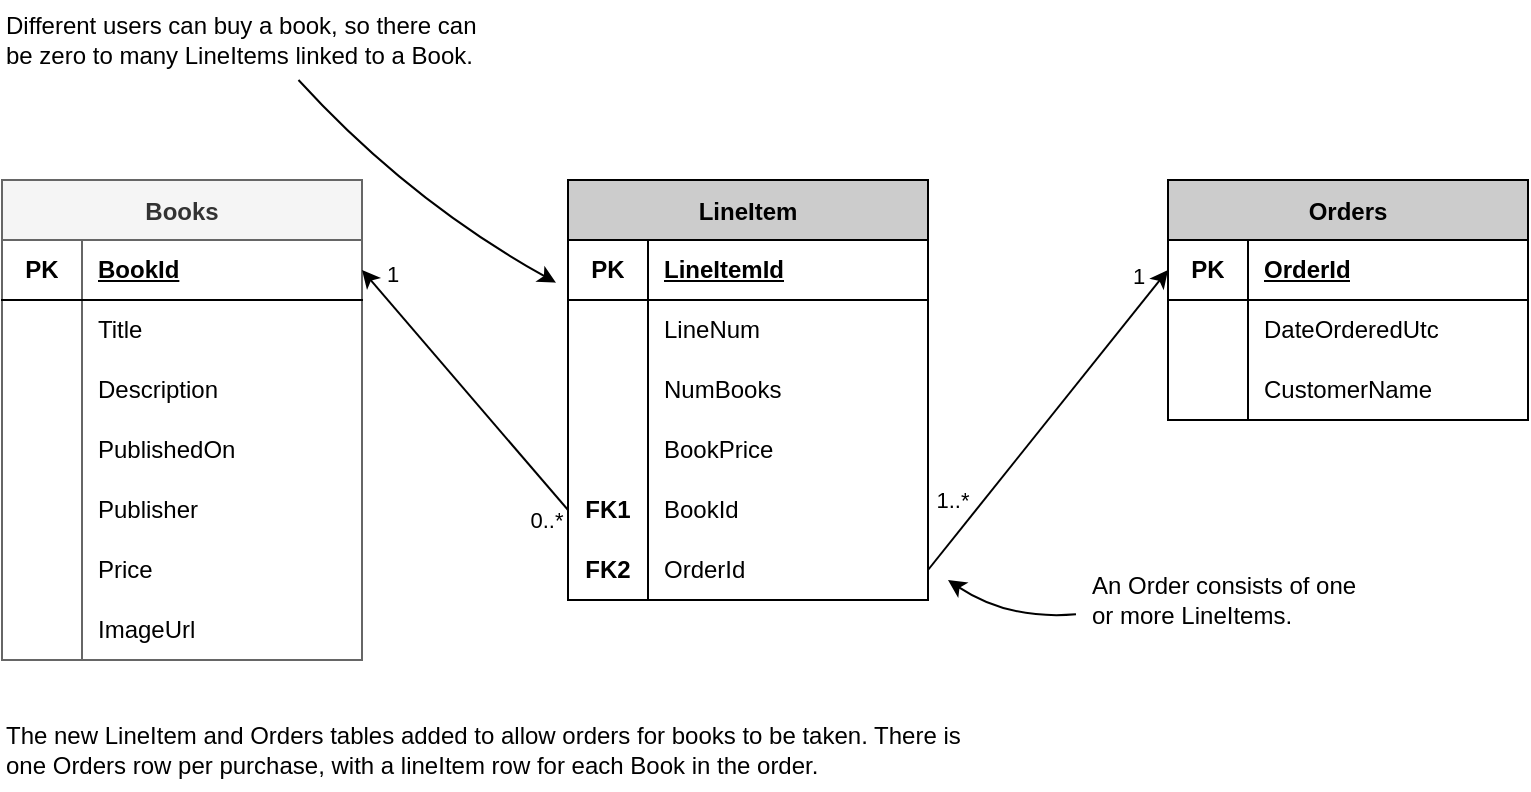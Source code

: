 <mxfile version="20.7.4" type="device"><diagram id="ahAyE9eUKxN_0jiChCt0" name="Sayfa -1"><mxGraphModel dx="1018" dy="1858" grid="1" gridSize="10" guides="1" tooltips="1" connect="1" arrows="1" fold="1" page="1" pageScale="1" pageWidth="827" pageHeight="1169" math="0" shadow="0"><root><mxCell id="0"/><mxCell id="1" parent="0"/><mxCell id="WRI9FLF1ScG3f28vDz3i-1" value="Books" style="shape=table;startSize=30;container=1;collapsible=0;childLayout=tableLayout;fixedRows=1;rowLines=0;fontStyle=1;fillColor=#f5f5f5;fontColor=#333333;strokeColor=#666666;" vertex="1" parent="1"><mxGeometry x="17" y="240" width="180" height="240" as="geometry"/></mxCell><mxCell id="WRI9FLF1ScG3f28vDz3i-2" value="" style="shape=tableRow;horizontal=0;startSize=0;swimlaneHead=0;swimlaneBody=0;top=0;left=0;bottom=0;right=0;collapsible=0;dropTarget=0;fillColor=none;points=[[0,0.5],[1,0.5]];portConstraint=eastwest;" vertex="1" parent="WRI9FLF1ScG3f28vDz3i-1"><mxGeometry y="30" width="180" height="30" as="geometry"/></mxCell><mxCell id="WRI9FLF1ScG3f28vDz3i-3" value="PK" style="shape=partialRectangle;html=1;whiteSpace=wrap;connectable=0;fillColor=none;top=0;left=0;bottom=1;right=0;overflow=hidden;pointerEvents=1;strokeColor=default;fontStyle=1" vertex="1" parent="WRI9FLF1ScG3f28vDz3i-2"><mxGeometry width="40" height="30" as="geometry"><mxRectangle width="40" height="30" as="alternateBounds"/></mxGeometry></mxCell><mxCell id="WRI9FLF1ScG3f28vDz3i-4" value="BookId" style="shape=partialRectangle;connectable=0;fillColor=none;top=0;left=0;bottom=1;right=0;align=left;spacingLeft=6;overflow=hidden;strokeColor=default;perimeterSpacing=0;shadow=0;labelBorderColor=none;whiteSpace=wrap;html=1;labelBackgroundColor=none;fontStyle=5" vertex="1" parent="WRI9FLF1ScG3f28vDz3i-2"><mxGeometry x="40" width="140" height="30" as="geometry"><mxRectangle width="140" height="30" as="alternateBounds"/></mxGeometry></mxCell><mxCell id="WRI9FLF1ScG3f28vDz3i-5" style="shape=tableRow;horizontal=0;startSize=0;swimlaneHead=0;swimlaneBody=0;top=0;left=0;bottom=0;right=0;collapsible=0;dropTarget=0;fillColor=none;points=[[0,0.5],[1,0.5]];portConstraint=eastwest;" vertex="1" parent="WRI9FLF1ScG3f28vDz3i-1"><mxGeometry y="60" width="180" height="30" as="geometry"/></mxCell><mxCell id="WRI9FLF1ScG3f28vDz3i-6" style="shape=partialRectangle;html=1;whiteSpace=wrap;connectable=0;fillColor=none;top=0;left=0;bottom=0;right=0;overflow=hidden;" vertex="1" parent="WRI9FLF1ScG3f28vDz3i-5"><mxGeometry width="40" height="30" as="geometry"><mxRectangle width="40" height="30" as="alternateBounds"/></mxGeometry></mxCell><mxCell id="WRI9FLF1ScG3f28vDz3i-7" value="Title" style="shape=partialRectangle;html=1;whiteSpace=wrap;connectable=0;fillColor=none;top=0;left=0;bottom=0;right=0;align=left;spacingLeft=6;overflow=hidden;" vertex="1" parent="WRI9FLF1ScG3f28vDz3i-5"><mxGeometry x="40" width="140" height="30" as="geometry"><mxRectangle width="140" height="30" as="alternateBounds"/></mxGeometry></mxCell><mxCell id="WRI9FLF1ScG3f28vDz3i-8" style="shape=tableRow;horizontal=0;startSize=0;swimlaneHead=0;swimlaneBody=0;top=0;left=0;bottom=0;right=0;collapsible=0;dropTarget=0;fillColor=none;points=[[0,0.5],[1,0.5]];portConstraint=eastwest;" vertex="1" parent="WRI9FLF1ScG3f28vDz3i-1"><mxGeometry y="90" width="180" height="30" as="geometry"/></mxCell><mxCell id="WRI9FLF1ScG3f28vDz3i-9" style="shape=partialRectangle;html=1;whiteSpace=wrap;connectable=0;fillColor=none;top=0;left=0;bottom=0;right=0;overflow=hidden;" vertex="1" parent="WRI9FLF1ScG3f28vDz3i-8"><mxGeometry width="40" height="30" as="geometry"><mxRectangle width="40" height="30" as="alternateBounds"/></mxGeometry></mxCell><mxCell id="WRI9FLF1ScG3f28vDz3i-10" value="Description" style="shape=partialRectangle;html=1;whiteSpace=wrap;connectable=0;fillColor=none;top=0;left=0;bottom=0;right=0;align=left;spacingLeft=6;overflow=hidden;" vertex="1" parent="WRI9FLF1ScG3f28vDz3i-8"><mxGeometry x="40" width="140" height="30" as="geometry"><mxRectangle width="140" height="30" as="alternateBounds"/></mxGeometry></mxCell><mxCell id="WRI9FLF1ScG3f28vDz3i-11" style="shape=tableRow;horizontal=0;startSize=0;swimlaneHead=0;swimlaneBody=0;top=0;left=0;bottom=0;right=0;collapsible=0;dropTarget=0;fillColor=none;points=[[0,0.5],[1,0.5]];portConstraint=eastwest;" vertex="1" parent="WRI9FLF1ScG3f28vDz3i-1"><mxGeometry y="120" width="180" height="30" as="geometry"/></mxCell><mxCell id="WRI9FLF1ScG3f28vDz3i-12" style="shape=partialRectangle;html=1;whiteSpace=wrap;connectable=0;fillColor=none;top=0;left=0;bottom=0;right=0;overflow=hidden;" vertex="1" parent="WRI9FLF1ScG3f28vDz3i-11"><mxGeometry width="40" height="30" as="geometry"><mxRectangle width="40" height="30" as="alternateBounds"/></mxGeometry></mxCell><mxCell id="WRI9FLF1ScG3f28vDz3i-13" value="PublishedOn" style="shape=partialRectangle;html=1;whiteSpace=wrap;connectable=0;fillColor=none;top=0;left=0;bottom=0;right=0;align=left;spacingLeft=6;overflow=hidden;" vertex="1" parent="WRI9FLF1ScG3f28vDz3i-11"><mxGeometry x="40" width="140" height="30" as="geometry"><mxRectangle width="140" height="30" as="alternateBounds"/></mxGeometry></mxCell><mxCell id="WRI9FLF1ScG3f28vDz3i-14" value="" style="shape=tableRow;horizontal=0;startSize=0;swimlaneHead=0;swimlaneBody=0;top=0;left=0;bottom=0;right=0;collapsible=0;dropTarget=0;fillColor=none;points=[[0,0.5],[1,0.5]];portConstraint=eastwest;" vertex="1" parent="WRI9FLF1ScG3f28vDz3i-1"><mxGeometry y="150" width="180" height="30" as="geometry"/></mxCell><mxCell id="WRI9FLF1ScG3f28vDz3i-15" value="" style="shape=partialRectangle;html=1;whiteSpace=wrap;connectable=0;fillColor=none;top=0;left=0;bottom=0;right=0;overflow=hidden;" vertex="1" parent="WRI9FLF1ScG3f28vDz3i-14"><mxGeometry width="40" height="30" as="geometry"><mxRectangle width="40" height="30" as="alternateBounds"/></mxGeometry></mxCell><mxCell id="WRI9FLF1ScG3f28vDz3i-16" value="Publisher" style="shape=partialRectangle;html=1;whiteSpace=wrap;connectable=0;fillColor=none;top=0;left=0;bottom=0;right=0;align=left;spacingLeft=6;overflow=hidden;" vertex="1" parent="WRI9FLF1ScG3f28vDz3i-14"><mxGeometry x="40" width="140" height="30" as="geometry"><mxRectangle width="140" height="30" as="alternateBounds"/></mxGeometry></mxCell><mxCell id="WRI9FLF1ScG3f28vDz3i-33" style="shape=tableRow;horizontal=0;startSize=0;swimlaneHead=0;swimlaneBody=0;top=0;left=0;bottom=0;right=0;collapsible=0;dropTarget=0;fillColor=none;points=[[0,0.5],[1,0.5]];portConstraint=eastwest;" vertex="1" parent="WRI9FLF1ScG3f28vDz3i-1"><mxGeometry y="180" width="180" height="30" as="geometry"/></mxCell><mxCell id="WRI9FLF1ScG3f28vDz3i-34" style="shape=partialRectangle;html=1;whiteSpace=wrap;connectable=0;fillColor=none;top=0;left=0;bottom=0;right=0;overflow=hidden;" vertex="1" parent="WRI9FLF1ScG3f28vDz3i-33"><mxGeometry width="40" height="30" as="geometry"><mxRectangle width="40" height="30" as="alternateBounds"/></mxGeometry></mxCell><mxCell id="WRI9FLF1ScG3f28vDz3i-35" value="Price" style="shape=partialRectangle;html=1;whiteSpace=wrap;connectable=0;fillColor=none;top=0;left=0;bottom=0;right=0;align=left;spacingLeft=6;overflow=hidden;" vertex="1" parent="WRI9FLF1ScG3f28vDz3i-33"><mxGeometry x="40" width="140" height="30" as="geometry"><mxRectangle width="140" height="30" as="alternateBounds"/></mxGeometry></mxCell><mxCell id="WRI9FLF1ScG3f28vDz3i-36" style="shape=tableRow;horizontal=0;startSize=0;swimlaneHead=0;swimlaneBody=0;top=0;left=0;bottom=0;right=0;collapsible=0;dropTarget=0;fillColor=none;points=[[0,0.5],[1,0.5]];portConstraint=eastwest;" vertex="1" parent="WRI9FLF1ScG3f28vDz3i-1"><mxGeometry y="210" width="180" height="30" as="geometry"/></mxCell><mxCell id="WRI9FLF1ScG3f28vDz3i-37" style="shape=partialRectangle;html=1;whiteSpace=wrap;connectable=0;fillColor=none;top=0;left=0;bottom=0;right=0;overflow=hidden;" vertex="1" parent="WRI9FLF1ScG3f28vDz3i-36"><mxGeometry width="40" height="30" as="geometry"><mxRectangle width="40" height="30" as="alternateBounds"/></mxGeometry></mxCell><mxCell id="WRI9FLF1ScG3f28vDz3i-38" value="ImageUrl" style="shape=partialRectangle;html=1;whiteSpace=wrap;connectable=0;fillColor=none;top=0;left=0;bottom=0;right=0;align=left;spacingLeft=6;overflow=hidden;" vertex="1" parent="WRI9FLF1ScG3f28vDz3i-36"><mxGeometry x="40" width="140" height="30" as="geometry"><mxRectangle width="140" height="30" as="alternateBounds"/></mxGeometry></mxCell><mxCell id="WRI9FLF1ScG3f28vDz3i-17" value="LineItem" style="shape=table;startSize=30;container=1;collapsible=0;childLayout=tableLayout;fixedRows=1;rowLines=0;fontStyle=1;fillColor=#CCCCCC;" vertex="1" parent="1"><mxGeometry x="300" y="240" width="180" height="210" as="geometry"/></mxCell><mxCell id="WRI9FLF1ScG3f28vDz3i-18" value="" style="shape=tableRow;horizontal=0;startSize=0;swimlaneHead=0;swimlaneBody=0;top=0;left=0;bottom=0;right=0;collapsible=0;dropTarget=0;fillColor=none;points=[[0,0.5],[1,0.5]];portConstraint=eastwest;" vertex="1" parent="WRI9FLF1ScG3f28vDz3i-17"><mxGeometry y="30" width="180" height="30" as="geometry"/></mxCell><mxCell id="WRI9FLF1ScG3f28vDz3i-19" value="PK" style="shape=partialRectangle;html=1;whiteSpace=wrap;connectable=0;fillColor=none;top=0;left=0;bottom=1;right=0;overflow=hidden;pointerEvents=1;strokeColor=default;fontStyle=1" vertex="1" parent="WRI9FLF1ScG3f28vDz3i-18"><mxGeometry width="40" height="30" as="geometry"><mxRectangle width="40" height="30" as="alternateBounds"/></mxGeometry></mxCell><mxCell id="WRI9FLF1ScG3f28vDz3i-20" value="LineItemId" style="shape=partialRectangle;connectable=0;fillColor=none;top=0;left=0;bottom=1;right=0;align=left;spacingLeft=6;overflow=hidden;strokeColor=default;perimeterSpacing=0;shadow=0;labelBorderColor=none;whiteSpace=wrap;html=1;labelBackgroundColor=none;fontStyle=5" vertex="1" parent="WRI9FLF1ScG3f28vDz3i-18"><mxGeometry x="40" width="140" height="30" as="geometry"><mxRectangle width="140" height="30" as="alternateBounds"/></mxGeometry></mxCell><mxCell id="WRI9FLF1ScG3f28vDz3i-21" style="shape=tableRow;horizontal=0;startSize=0;swimlaneHead=0;swimlaneBody=0;top=0;left=0;bottom=0;right=0;collapsible=0;dropTarget=0;fillColor=none;points=[[0,0.5],[1,0.5]];portConstraint=eastwest;" vertex="1" parent="WRI9FLF1ScG3f28vDz3i-17"><mxGeometry y="60" width="180" height="30" as="geometry"/></mxCell><mxCell id="WRI9FLF1ScG3f28vDz3i-22" style="shape=partialRectangle;html=1;whiteSpace=wrap;connectable=0;fillColor=none;top=0;left=0;bottom=0;right=0;overflow=hidden;" vertex="1" parent="WRI9FLF1ScG3f28vDz3i-21"><mxGeometry width="40" height="30" as="geometry"><mxRectangle width="40" height="30" as="alternateBounds"/></mxGeometry></mxCell><mxCell id="WRI9FLF1ScG3f28vDz3i-23" value="LineNum" style="shape=partialRectangle;html=1;whiteSpace=wrap;connectable=0;fillColor=none;top=0;left=0;bottom=0;right=0;align=left;spacingLeft=6;overflow=hidden;" vertex="1" parent="WRI9FLF1ScG3f28vDz3i-21"><mxGeometry x="40" width="140" height="30" as="geometry"><mxRectangle width="140" height="30" as="alternateBounds"/></mxGeometry></mxCell><mxCell id="WRI9FLF1ScG3f28vDz3i-24" style="shape=tableRow;horizontal=0;startSize=0;swimlaneHead=0;swimlaneBody=0;top=0;left=0;bottom=0;right=0;collapsible=0;dropTarget=0;fillColor=none;points=[[0,0.5],[1,0.5]];portConstraint=eastwest;" vertex="1" parent="WRI9FLF1ScG3f28vDz3i-17"><mxGeometry y="90" width="180" height="30" as="geometry"/></mxCell><mxCell id="WRI9FLF1ScG3f28vDz3i-25" style="shape=partialRectangle;html=1;whiteSpace=wrap;connectable=0;fillColor=none;top=0;left=0;bottom=0;right=0;overflow=hidden;" vertex="1" parent="WRI9FLF1ScG3f28vDz3i-24"><mxGeometry width="40" height="30" as="geometry"><mxRectangle width="40" height="30" as="alternateBounds"/></mxGeometry></mxCell><mxCell id="WRI9FLF1ScG3f28vDz3i-26" value="NumBooks" style="shape=partialRectangle;html=1;whiteSpace=wrap;connectable=0;fillColor=none;top=0;left=0;bottom=0;right=0;align=left;spacingLeft=6;overflow=hidden;" vertex="1" parent="WRI9FLF1ScG3f28vDz3i-24"><mxGeometry x="40" width="140" height="30" as="geometry"><mxRectangle width="140" height="30" as="alternateBounds"/></mxGeometry></mxCell><mxCell id="WRI9FLF1ScG3f28vDz3i-27" style="shape=tableRow;horizontal=0;startSize=0;swimlaneHead=0;swimlaneBody=0;top=0;left=0;bottom=0;right=0;collapsible=0;dropTarget=0;fillColor=none;points=[[0,0.5],[1,0.5]];portConstraint=eastwest;" vertex="1" parent="WRI9FLF1ScG3f28vDz3i-17"><mxGeometry y="120" width="180" height="30" as="geometry"/></mxCell><mxCell id="WRI9FLF1ScG3f28vDz3i-28" style="shape=partialRectangle;html=1;whiteSpace=wrap;connectable=0;fillColor=none;top=0;left=0;bottom=0;right=0;overflow=hidden;" vertex="1" parent="WRI9FLF1ScG3f28vDz3i-27"><mxGeometry width="40" height="30" as="geometry"><mxRectangle width="40" height="30" as="alternateBounds"/></mxGeometry></mxCell><mxCell id="WRI9FLF1ScG3f28vDz3i-29" value="BookPrice" style="shape=partialRectangle;html=1;whiteSpace=wrap;connectable=0;fillColor=none;top=0;left=0;bottom=0;right=0;align=left;spacingLeft=6;overflow=hidden;" vertex="1" parent="WRI9FLF1ScG3f28vDz3i-27"><mxGeometry x="40" width="140" height="30" as="geometry"><mxRectangle width="140" height="30" as="alternateBounds"/></mxGeometry></mxCell><mxCell id="WRI9FLF1ScG3f28vDz3i-30" value="" style="shape=tableRow;horizontal=0;startSize=0;swimlaneHead=0;swimlaneBody=0;top=0;left=0;bottom=0;right=0;collapsible=0;dropTarget=0;fillColor=none;points=[[0,0.5],[1,0.5]];portConstraint=eastwest;" vertex="1" parent="WRI9FLF1ScG3f28vDz3i-17"><mxGeometry y="150" width="180" height="30" as="geometry"/></mxCell><mxCell id="WRI9FLF1ScG3f28vDz3i-31" value="FK1" style="shape=partialRectangle;html=1;whiteSpace=wrap;connectable=0;fillColor=none;top=0;left=0;bottom=0;right=0;overflow=hidden;fontStyle=1" vertex="1" parent="WRI9FLF1ScG3f28vDz3i-30"><mxGeometry width="40" height="30" as="geometry"><mxRectangle width="40" height="30" as="alternateBounds"/></mxGeometry></mxCell><mxCell id="WRI9FLF1ScG3f28vDz3i-32" value="BookId" style="shape=partialRectangle;html=1;whiteSpace=wrap;connectable=0;fillColor=none;top=0;left=0;bottom=0;right=0;align=left;spacingLeft=6;overflow=hidden;" vertex="1" parent="WRI9FLF1ScG3f28vDz3i-30"><mxGeometry x="40" width="140" height="30" as="geometry"><mxRectangle width="140" height="30" as="alternateBounds"/></mxGeometry></mxCell><mxCell id="WRI9FLF1ScG3f28vDz3i-39" style="shape=tableRow;horizontal=0;startSize=0;swimlaneHead=0;swimlaneBody=0;top=0;left=0;bottom=0;right=0;collapsible=0;dropTarget=0;fillColor=none;points=[[0,0.5],[1,0.5]];portConstraint=eastwest;" vertex="1" parent="WRI9FLF1ScG3f28vDz3i-17"><mxGeometry y="180" width="180" height="30" as="geometry"/></mxCell><mxCell id="WRI9FLF1ScG3f28vDz3i-40" value="FK2" style="shape=partialRectangle;html=1;whiteSpace=wrap;connectable=0;fillColor=none;top=0;left=0;bottom=0;right=0;overflow=hidden;fontStyle=1" vertex="1" parent="WRI9FLF1ScG3f28vDz3i-39"><mxGeometry width="40" height="30" as="geometry"><mxRectangle width="40" height="30" as="alternateBounds"/></mxGeometry></mxCell><mxCell id="WRI9FLF1ScG3f28vDz3i-41" value="OrderId" style="shape=partialRectangle;html=1;whiteSpace=wrap;connectable=0;fillColor=none;top=0;left=0;bottom=0;right=0;align=left;spacingLeft=6;overflow=hidden;" vertex="1" parent="WRI9FLF1ScG3f28vDz3i-39"><mxGeometry x="40" width="140" height="30" as="geometry"><mxRectangle width="140" height="30" as="alternateBounds"/></mxGeometry></mxCell><mxCell id="WRI9FLF1ScG3f28vDz3i-42" value="Orders" style="shape=table;startSize=30;container=1;collapsible=0;childLayout=tableLayout;fixedRows=1;rowLines=0;fontStyle=1;fillColor=#CCCCCC;" vertex="1" parent="1"><mxGeometry x="600" y="240" width="180" height="120" as="geometry"/></mxCell><mxCell id="WRI9FLF1ScG3f28vDz3i-43" value="" style="shape=tableRow;horizontal=0;startSize=0;swimlaneHead=0;swimlaneBody=0;top=0;left=0;bottom=0;right=0;collapsible=0;dropTarget=0;fillColor=none;points=[[0,0.5],[1,0.5]];portConstraint=eastwest;" vertex="1" parent="WRI9FLF1ScG3f28vDz3i-42"><mxGeometry y="30" width="180" height="30" as="geometry"/></mxCell><mxCell id="WRI9FLF1ScG3f28vDz3i-44" value="PK" style="shape=partialRectangle;html=1;whiteSpace=wrap;connectable=0;fillColor=none;top=0;left=0;bottom=1;right=0;overflow=hidden;pointerEvents=1;strokeColor=default;fontStyle=1" vertex="1" parent="WRI9FLF1ScG3f28vDz3i-43"><mxGeometry width="40" height="30" as="geometry"><mxRectangle width="40" height="30" as="alternateBounds"/></mxGeometry></mxCell><mxCell id="WRI9FLF1ScG3f28vDz3i-45" value="OrderId" style="shape=partialRectangle;connectable=0;fillColor=none;top=0;left=0;bottom=1;right=0;align=left;spacingLeft=6;overflow=hidden;strokeColor=default;perimeterSpacing=0;shadow=0;labelBorderColor=none;whiteSpace=wrap;html=1;labelBackgroundColor=none;fontStyle=5" vertex="1" parent="WRI9FLF1ScG3f28vDz3i-43"><mxGeometry x="40" width="140" height="30" as="geometry"><mxRectangle width="140" height="30" as="alternateBounds"/></mxGeometry></mxCell><mxCell id="WRI9FLF1ScG3f28vDz3i-46" style="shape=tableRow;horizontal=0;startSize=0;swimlaneHead=0;swimlaneBody=0;top=0;left=0;bottom=0;right=0;collapsible=0;dropTarget=0;fillColor=none;points=[[0,0.5],[1,0.5]];portConstraint=eastwest;" vertex="1" parent="WRI9FLF1ScG3f28vDz3i-42"><mxGeometry y="60" width="180" height="30" as="geometry"/></mxCell><mxCell id="WRI9FLF1ScG3f28vDz3i-47" style="shape=partialRectangle;html=1;whiteSpace=wrap;connectable=0;fillColor=none;top=0;left=0;bottom=0;right=0;overflow=hidden;" vertex="1" parent="WRI9FLF1ScG3f28vDz3i-46"><mxGeometry width="40" height="30" as="geometry"><mxRectangle width="40" height="30" as="alternateBounds"/></mxGeometry></mxCell><mxCell id="WRI9FLF1ScG3f28vDz3i-48" value="DateOrderedUtc" style="shape=partialRectangle;html=1;whiteSpace=wrap;connectable=0;fillColor=none;top=0;left=0;bottom=0;right=0;align=left;spacingLeft=6;overflow=hidden;" vertex="1" parent="WRI9FLF1ScG3f28vDz3i-46"><mxGeometry x="40" width="140" height="30" as="geometry"><mxRectangle width="140" height="30" as="alternateBounds"/></mxGeometry></mxCell><mxCell id="WRI9FLF1ScG3f28vDz3i-49" style="shape=tableRow;horizontal=0;startSize=0;swimlaneHead=0;swimlaneBody=0;top=0;left=0;bottom=0;right=0;collapsible=0;dropTarget=0;fillColor=none;points=[[0,0.5],[1,0.5]];portConstraint=eastwest;" vertex="1" parent="WRI9FLF1ScG3f28vDz3i-42"><mxGeometry y="90" width="180" height="30" as="geometry"/></mxCell><mxCell id="WRI9FLF1ScG3f28vDz3i-50" style="shape=partialRectangle;html=1;whiteSpace=wrap;connectable=0;fillColor=none;top=0;left=0;bottom=0;right=0;overflow=hidden;" vertex="1" parent="WRI9FLF1ScG3f28vDz3i-49"><mxGeometry width="40" height="30" as="geometry"><mxRectangle width="40" height="30" as="alternateBounds"/></mxGeometry></mxCell><mxCell id="WRI9FLF1ScG3f28vDz3i-51" value="CustomerName" style="shape=partialRectangle;html=1;whiteSpace=wrap;connectable=0;fillColor=none;top=0;left=0;bottom=0;right=0;align=left;spacingLeft=6;overflow=hidden;" vertex="1" parent="WRI9FLF1ScG3f28vDz3i-49"><mxGeometry x="40" width="140" height="30" as="geometry"><mxRectangle width="140" height="30" as="alternateBounds"/></mxGeometry></mxCell><mxCell id="WRI9FLF1ScG3f28vDz3i-61" value="" style="endArrow=classic;html=1;rounded=0;exitX=0;exitY=0.5;exitDx=0;exitDy=0;entryX=1;entryY=0.5;entryDx=0;entryDy=0;" edge="1" parent="1" source="WRI9FLF1ScG3f28vDz3i-30" target="WRI9FLF1ScG3f28vDz3i-2"><mxGeometry width="50" height="50" relative="1" as="geometry"><mxPoint x="230" y="560" as="sourcePoint"/><mxPoint x="280" y="510" as="targetPoint"/></mxGeometry></mxCell><mxCell id="WRI9FLF1ScG3f28vDz3i-65" value="1" style="edgeLabel;html=1;align=center;verticalAlign=middle;resizable=0;points=[];" vertex="1" connectable="0" parent="WRI9FLF1ScG3f28vDz3i-61"><mxGeometry x="0.705" y="-1" relative="1" as="geometry"><mxPoint x="-1" y="-15" as="offset"/></mxGeometry></mxCell><mxCell id="WRI9FLF1ScG3f28vDz3i-66" value="0..*" style="edgeLabel;html=1;align=center;verticalAlign=middle;resizable=0;points=[];" vertex="1" connectable="0" parent="WRI9FLF1ScG3f28vDz3i-61"><mxGeometry x="-0.625" y="2" relative="1" as="geometry"><mxPoint x="9" y="26" as="offset"/></mxGeometry></mxCell><mxCell id="WRI9FLF1ScG3f28vDz3i-62" value="" style="endArrow=classic;html=1;rounded=0;entryX=0;entryY=0.5;entryDx=0;entryDy=0;exitX=1;exitY=0.5;exitDx=0;exitDy=0;" edge="1" parent="1" source="WRI9FLF1ScG3f28vDz3i-39" target="WRI9FLF1ScG3f28vDz3i-43"><mxGeometry width="50" height="50" relative="1" as="geometry"><mxPoint x="440" y="570" as="sourcePoint"/><mxPoint x="490" y="520" as="targetPoint"/></mxGeometry></mxCell><mxCell id="WRI9FLF1ScG3f28vDz3i-63" value="1..*" style="edgeLabel;html=1;align=center;verticalAlign=middle;resizable=0;points=[];" vertex="1" connectable="0" parent="WRI9FLF1ScG3f28vDz3i-62"><mxGeometry x="-0.763" relative="1" as="geometry"><mxPoint x="-3" y="-17" as="offset"/></mxGeometry></mxCell><mxCell id="WRI9FLF1ScG3f28vDz3i-64" value="1" style="edgeLabel;html=1;align=center;verticalAlign=middle;resizable=0;points=[];" vertex="1" connectable="0" parent="WRI9FLF1ScG3f28vDz3i-62"><mxGeometry x="0.756" relative="1" as="geometry"><mxPoint x="-1" y="-16" as="offset"/></mxGeometry></mxCell><mxCell id="WRI9FLF1ScG3f28vDz3i-67" value="Different users can buy a book, so there can&#10;be zero to many LineItems linked to a Book." style="text;html=1;align=left;verticalAlign=middle;resizable=0;points=[];autosize=1;strokeColor=none;fillColor=none;" vertex="1" parent="1"><mxGeometry x="17" y="150" width="260" height="40" as="geometry"/></mxCell><mxCell id="WRI9FLF1ScG3f28vDz3i-68" value="" style="endArrow=classic;html=1;targetPerimeterSpacing=6;curved=1;" edge="1" parent="1" source="WRI9FLF1ScG3f28vDz3i-67" target="WRI9FLF1ScG3f28vDz3i-17"><mxGeometry width="50" height="50" relative="1" as="geometry"><mxPoint x="260" y="590" as="sourcePoint"/><mxPoint x="310" y="540" as="targetPoint"/><Array as="points"><mxPoint x="220" y="250"/></Array></mxGeometry></mxCell><mxCell id="WRI9FLF1ScG3f28vDz3i-69" value="&lt;div&gt;An Order consists of one&lt;/div&gt;&lt;div&gt;or more LineItems.&lt;/div&gt;" style="text;html=1;align=left;verticalAlign=middle;resizable=0;points=[];autosize=1;strokeColor=none;fillColor=none;" vertex="1" parent="1"><mxGeometry x="560" y="430" width="160" height="40" as="geometry"/></mxCell><mxCell id="WRI9FLF1ScG3f28vDz3i-70" value="" style="endArrow=classic;html=1;targetPerimeterSpacing=6;curved=1;sourcePerimeterSpacing=6;" edge="1" parent="1" source="WRI9FLF1ScG3f28vDz3i-69"><mxGeometry width="50" height="50" relative="1" as="geometry"><mxPoint x="520" y="560" as="sourcePoint"/><mxPoint x="490" y="440" as="targetPoint"/><Array as="points"><mxPoint x="520" y="460"/></Array></mxGeometry></mxCell><mxCell id="WRI9FLF1ScG3f28vDz3i-71" value="&lt;div&gt;The new LineItem and Orders tables added to allow orders for books to be taken. There is&lt;/div&gt;&lt;div&gt;one Orders row per purchase, with a lineItem row for each Book in the order.&lt;/div&gt;" style="text;html=1;align=left;verticalAlign=middle;resizable=0;points=[];autosize=1;strokeColor=none;fillColor=none;" vertex="1" parent="1"><mxGeometry x="17" y="505" width="500" height="40" as="geometry"/></mxCell></root></mxGraphModel></diagram></mxfile>